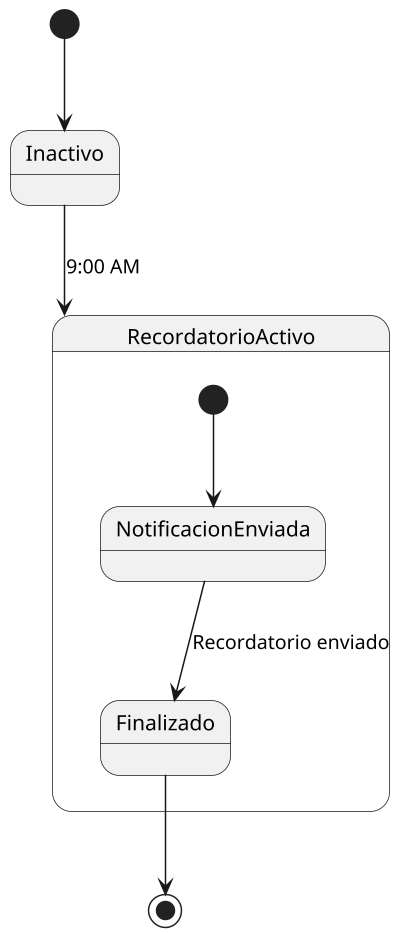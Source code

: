 @startuml
'Diagrama de estados para recordatorios de recomendaciones

scale 400 width
[*] --> Inactivo

state Inactivo {
}

Inactivo --> RecordatorioActivo : 9:00 AM

state RecordatorioActivo {
  [*] --> NotificacionEnviada
  NotificacionEnviada --> Finalizado : Recordatorio enviado
}

state Finalizado {

}

Finalizado --> [*]

@enduml